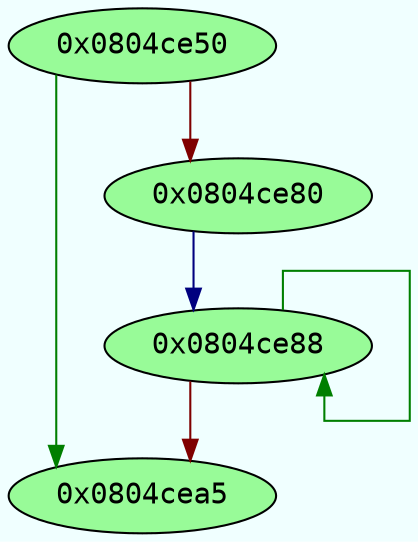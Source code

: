 digraph code {
	graph [bgcolor=azure fontsize=8 fontname="Courier" splines="ortho"];
	node [fillcolor=gray style=filled];
	edge [arrowhead="normal"];
	"0x0804ce50" -> "0x0804cea5" [color="#007f00"];
	"0x0804ce50" -> "0x0804ce80" [color="#7f0000"];
	"0x0804ce50" [URL="sym.__libc_csu_init/0x0804ce50", fillcolor="palegreen",color="black", fontname="Courier",label="0x0804ce50"]
	"0x0804ce80" -> "0x0804ce88" [color="#00007f"];
	"0x0804ce80" [URL="sym.__libc_csu_init/0x0804ce80", fillcolor="palegreen",color="black", fontname="Courier",label="0x0804ce80"]
	"0x0804ce88" -> "0x0804ce88" [color="#007f00"];
	"0x0804ce88" -> "0x0804cea5" [color="#7f0000"];
	"0x0804ce88" [URL="sym.__libc_csu_init/0x0804ce88", fillcolor="palegreen",color="black", fontname="Courier",label="0x0804ce88"]
	"0x0804cea5" [URL="sym.__libc_csu_init/0x0804cea5", fillcolor="palegreen",color="black", fontname="Courier",label="0x0804cea5"]
}
